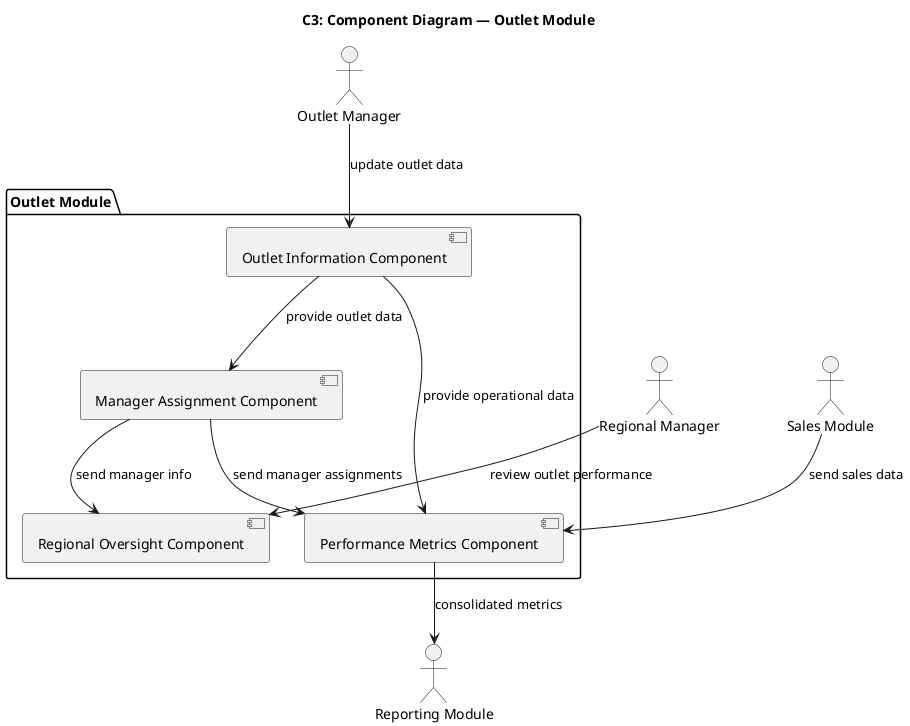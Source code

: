 @startuml C3_OutletModule
title C3: Component Diagram — Outlet Module

package "Outlet Module" {
    [Outlet Information Component] as OutletInfo
    [Manager Assignment Component] as ManagerAssign
    [Regional Oversight Component] as RegionalOversight
    [Performance Metrics Component] as Performance
}

' Internal interactions
OutletInfo --> ManagerAssign : provide outlet data
ManagerAssign --> RegionalOversight : send manager info
OutletInfo --> Performance : provide operational data
ManagerAssign --> Performance : send manager assignments

' External interactions
actor "Outlet Manager" as OManager
actor "Regional Manager" as RManager
actor "Sales Module" as SalesMod
actor "Reporting Module" as ReportMod

OManager --> OutletInfo : update outlet data
RManager --> RegionalOversight : review outlet performance
SalesMod --> Performance : send sales data
Performance --> ReportMod : consolidated metrics

@enduml
